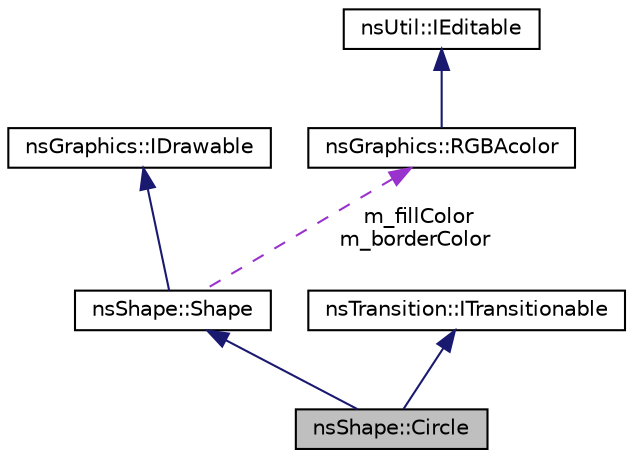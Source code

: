 digraph "nsShape::Circle"
{
 // LATEX_PDF_SIZE
  edge [fontname="Helvetica",fontsize="10",labelfontname="Helvetica",labelfontsize="10"];
  node [fontname="Helvetica",fontsize="10",shape=record];
  Node1 [label="nsShape::Circle",height=0.2,width=0.4,color="black", fillcolor="grey75", style="filled", fontcolor="black",tooltip="Classe représentant un cercle."];
  Node2 -> Node1 [dir="back",color="midnightblue",fontsize="10",style="solid",fontname="Helvetica"];
  Node2 [label="nsShape::Shape",height=0.2,width=0.4,color="black", fillcolor="white", style="filled",URL="$classns_shape_1_1_shape.html",tooltip="Classe de base pour une forme."];
  Node3 -> Node2 [dir="back",color="midnightblue",fontsize="10",style="solid",fontname="Helvetica"];
  Node3 [label="nsGraphics::IDrawable",height=0.2,width=0.4,color="black", fillcolor="white", style="filled",URL="$classns_graphics_1_1_i_drawable.html",tooltip="Interface pour un objet affichable."];
  Node4 -> Node2 [dir="back",color="darkorchid3",fontsize="10",style="dashed",label=" m_fillColor\nm_borderColor" ,fontname="Helvetica"];
  Node4 [label="nsGraphics::RGBAcolor",height=0.2,width=0.4,color="black", fillcolor="white", style="filled",URL="$classns_graphics_1_1_r_g_b_acolor.html",tooltip="Classe représentant un couleur RGBA8888."];
  Node5 -> Node4 [dir="back",color="midnightblue",fontsize="10",style="solid",fontname="Helvetica"];
  Node5 [label="nsUtil::IEditable",height=0.2,width=0.4,color="black", fillcolor="white", style="filled",URL="$classns_util_1_1_i_editable.html",tooltip="Interface pour un objet injectable."];
  Node6 -> Node1 [dir="back",color="midnightblue",fontsize="10",style="solid",fontname="Helvetica"];
  Node6 [label="nsTransition::ITransitionable",height=0.2,width=0.4,color="black", fillcolor="white", style="filled",URL="$classns_transition_1_1_i_transitionable.html",tooltip="Une classe abstraite pour n'importe quelle élément pouvant effectuer une transition entre deux états."];
}
